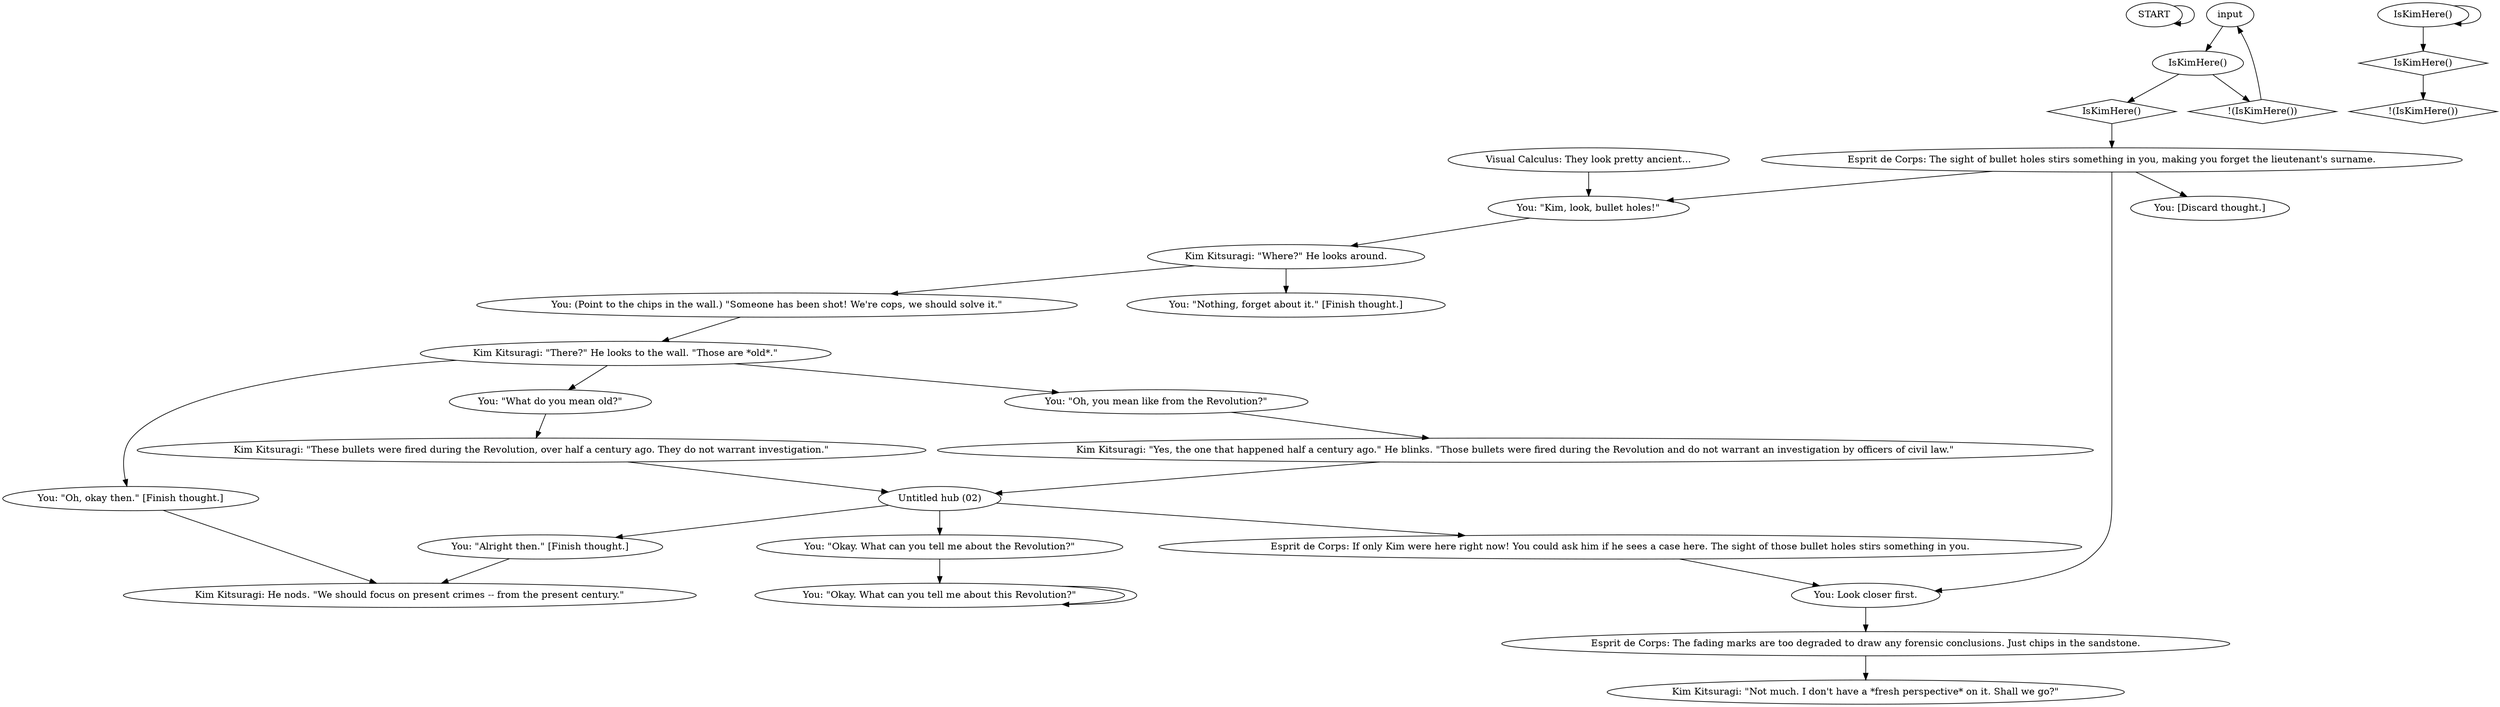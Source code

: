 # PLAZA ORB / bulletholes esprit
# esprit the corps afterthought
# ==================================================
digraph G {
	  0 [label="START"];
	  1 [label="input"];
	  2 [label="Esprit de Corps: If only Kim were here right now! You could ask him if he sees a case here. The sight of those bullet holes stirs something in you."];
	  3 [label="You: \"Okay. What can you tell me about this Revolution?\""];
	  4 [label="Kim Kitsuragi: \"Not much. I don't have a *fresh perspective* on it. Shall we go?\""];
	  5 [label="IsKimHere()"];
	  6 [label="IsKimHere()", shape=diamond];
	  7 [label="!(IsKimHere())", shape=diamond];
	  8 [label="Visual Calculus: They look pretty ancient..."];
	  9 [label="Kim Kitsuragi: He nods. \"We should focus on present crimes -- from the present century.\""];
	  10 [label="You: \"Okay. What can you tell me about the Revolution?\""];
	  11 [label="You: \"Alright then.\" [Finish thought.]"];
	  12 [label="Esprit de Corps: The sight of bullet holes stirs something in you, making you forget the lieutenant's surname."];
	  13 [label="Untitled hub (02)"];
	  14 [label="You: \"Nothing, forget about it.\" [Finish thought.]"];
	  15 [label="You: \"Oh, you mean like from the Revolution?\""];
	  16 [label="IsKimHere()"];
	  17 [label="IsKimHere()", shape=diamond];
	  18 [label="!(IsKimHere())", shape=diamond];
	  19 [label="Kim Kitsuragi: \"There?\" He looks to the wall. \"Those are *old*.\""];
	  20 [label="You: \"What do you mean old?\""];
	  21 [label="You: \"Kim, look, bullet holes!\""];
	  22 [label="You: (Point to the chips in the wall.) \"Someone has been shot! We're cops, we should solve it.\""];
	  23 [label="Kim Kitsuragi: \"These bullets were fired during the Revolution, over half a century ago. They do not warrant investigation.\""];
	  24 [label="Esprit de Corps: The fading marks are too degraded to draw any forensic conclusions. Just chips in the sandstone."];
	  25 [label="Kim Kitsuragi: \"Yes, the one that happened half a century ago.\" He blinks. \"Those bullets were fired during the Revolution and do not warrant an investigation by officers of civil law.\""];
	  26 [label="You: [Discard thought.]"];
	  27 [label="You: Look closer first."];
	  28 [label="Kim Kitsuragi: \"Where?\" He looks around."];
	  29 [label="You: \"Oh, okay then.\" [Finish thought.]"];
	  0 -> 0
	  1 -> 16
	  2 -> 27
	  3 -> 3
	  5 -> 5
	  5 -> 6
	  6 -> 7
	  8 -> 21
	  10 -> 3
	  11 -> 9
	  12 -> 26
	  12 -> 27
	  12 -> 21
	  13 -> 11
	  13 -> 2
	  13 -> 10
	  15 -> 25
	  16 -> 17
	  16 -> 18
	  17 -> 12
	  18 -> 1
	  19 -> 20
	  19 -> 29
	  19 -> 15
	  20 -> 23
	  21 -> 28
	  22 -> 19
	  23 -> 13
	  24 -> 4
	  25 -> 13
	  27 -> 24
	  28 -> 22
	  28 -> 14
	  29 -> 9
}


